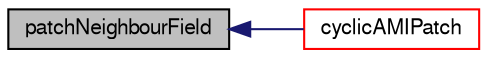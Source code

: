 digraph "patchNeighbourField"
{
  bgcolor="transparent";
  edge [fontname="FreeSans",fontsize="10",labelfontname="FreeSans",labelfontsize="10"];
  node [fontname="FreeSans",fontsize="10",shape=record];
  rankdir="LR";
  Node140 [label="patchNeighbourField",height=0.2,width=0.4,color="black", fillcolor="grey75", style="filled", fontcolor="black"];
  Node140 -> Node141 [dir="back",color="midnightblue",fontsize="10",style="solid",fontname="FreeSans"];
  Node141 [label="cyclicAMIPatch",height=0.2,width=0.4,color="red",URL="$a22014.html#ab3395c1c1e111207784f75c4bc55f370",tooltip="Return local reference cast into the cyclic AMI patch. "];
}

